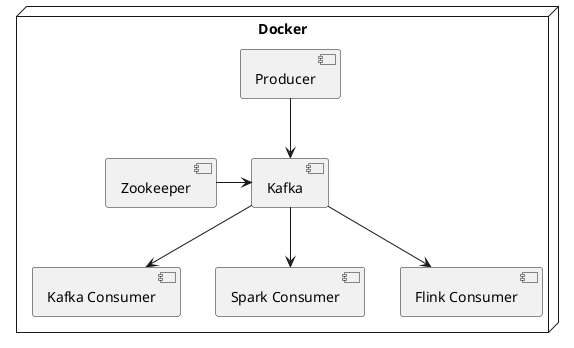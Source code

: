 @startuml
node "Docker" {
    [Zookeeper] -> [Kafka]
    [Producer] --> [Kafka]
    [Kafka] --> [Kafka Consumer]
    [Kafka] --> [Spark Consumer]
    [Kafka] --> [Flink Consumer]
}
@enduml